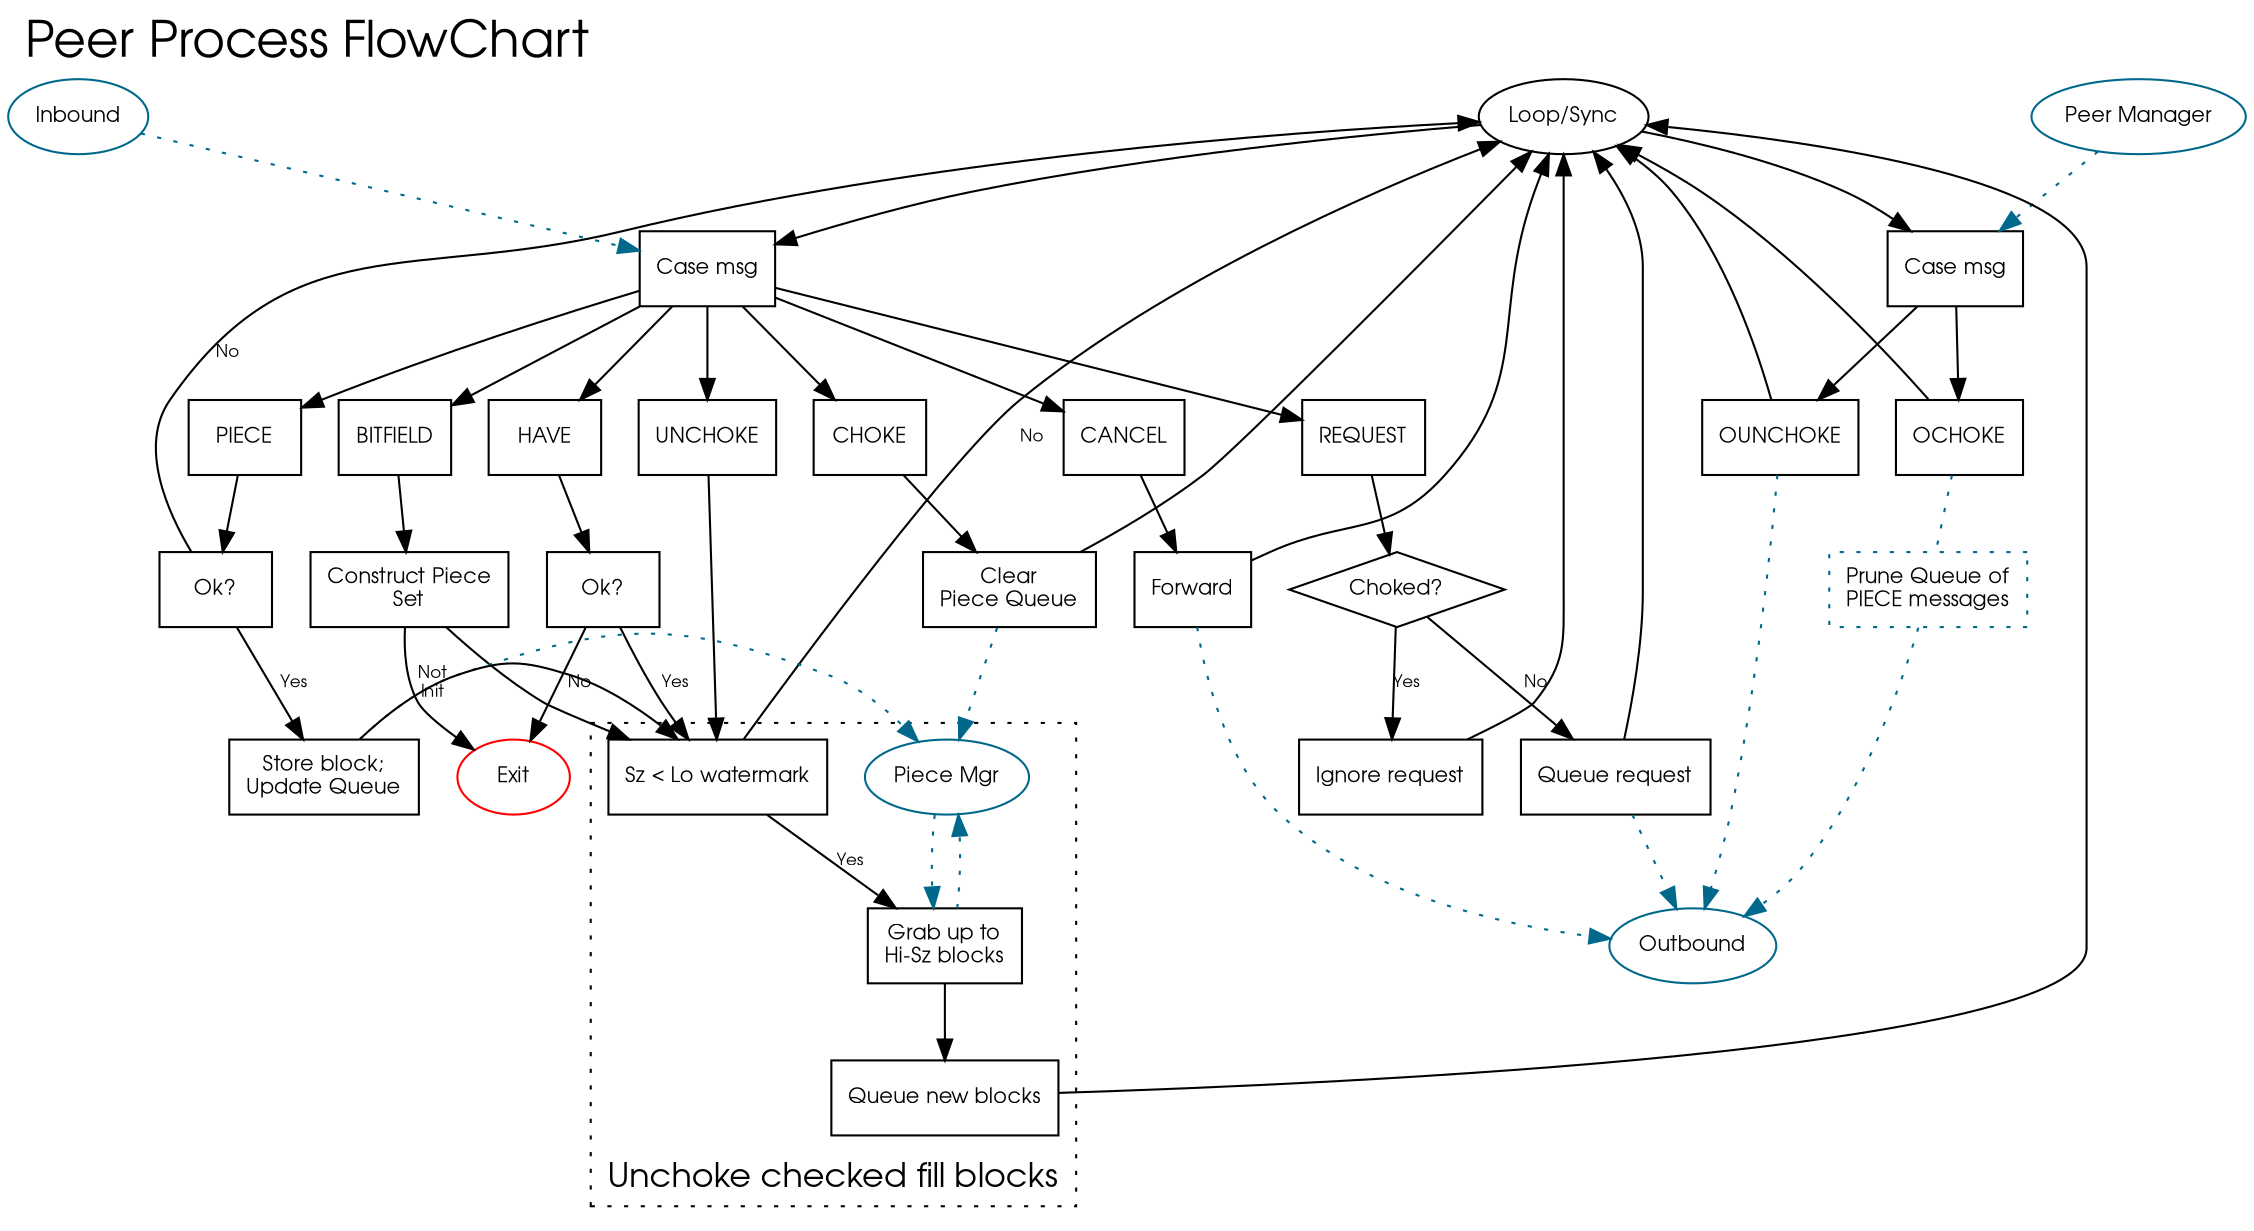 digraph {
	node [fontname="URW Gothic L",fontsize=10];
	edge [fontname="URW Gothic L",fontsize=8];

	labeljust = l;
	labelloc = t;

	fontsize = 24;
	fontname="URW Gothic L";
	label = "Peer Process FlowChart";


	// External communication
	{ rank=same;
	  inbound [label="Inbound", shape=ellipse,color=deepskyblue4];
	  loop [label="Loop/Sync"];
        }

	outbound [label="Outbound", shape=ellipse,color=deepskyblue4];
	peerMgr  [label="Peer Manager",shape=ellipse,color=deepskyblue4];
	pieceMgr [label="Piece Mgr",shape=ellipse,color=deepskyblue4];

	exit [label="Exit",color=red];

	node [shape=box];

	// Loop
	caseMsg [label="Case msg"];
	casePMMsg [label="Case msg"];

	inbound -> caseMsg [style=dotted,color=deepskyblue4];
	loop -> caseMsg;
	peerMgr -> casePMMsg [style=dotted,color=deepskyblue4];
	loop -> casePMMsg;

	{ rank=same;
	  piece [label="PIECE"];
	  have [label="HAVE"];
	  cancel [label="CANCEL"];
	  unchoke [label="UNCHOKE"];
	  choke [label="CHOKE"];
	  request [label="REQUEST"];
	  bitfield [label="BITFIELD"];
	  ochoke [label="OCHOKE"];
	  ounchoke [label="OUNCHOKE"];
        }

	// OUnchoke

	casePMMsg -> ounchoke;
	ounchoke -> outbound [style=dotted,color=deepskyblue4];
	ounchoke -> loop;

	// OChoke
	chokePrune [label="Prune Queue of\nPIECE messages",style=dotted,shape=box,color=deepskyblue4];

	casePMMsg -> ochoke;
	ochoke -> chokePrune [style=dotted,color=deepskyblue4,arrowhead=none];
	chokePrune -> outbound [style=dotted,color=deepskyblue4];
	ochoke -> loop;

	// Bitfield
	constructPieceSet [label="Construct Piece\nSet"];

	caseMsg -> bitfield;
	bitfield -> constructPieceSet;
	constructPieceSet -> exit [label="Not\nInit"];
	constructPieceSet -> sizeCheck;

	// Piece
	pieceOk [label="Ok?"];
	pieceStore [label="Store block;\nUpdate Queue"];

	piece -> pieceOk;
	pieceOk -> loop [label="No"];
	pieceOk -> pieceStore [label="Yes"];

	pieceStore -> sizeCheck;
	pieceStore -> pieceMgr [style=dotted,color=deepskyblue4];

	caseMsg -> piece;

	// Have
	haveOk [label="Ok?"];

	caseMsg -> have;
	have -> haveOk;
	haveOk -> exit [label="No"];
	haveOk -> sizeCheck [label="Yes"];

	// Cancel
	cancelForward [label="Forward"];

	caseMsg -> cancel;
	cancel -> cancelForward;
	cancelForward -> loop;
	cancelForward -> outbound [style="dotted",color=deepskyblue4];

	// Unchoke
	caseMsg -> unchoke;
	unchoke -> sizeCheck;

	// Choke
	clearPieceQueue [label="Clear\nPiece Queue"];

	caseMsg -> choke;
	choke -> clearPieceQueue;
	clearPieceQueue -> pieceMgr [style=dotted,color=deepskyblue4];
	clearPieceQueue -> loop;

	// Request
	requestChoked [label="Choked?",shape=diamond];
	requestIgnore [label="Ignore request"];
	queueRequest  [label="Queue request"];

	caseMsg -> request;
	request -> requestChoked;
	requestChoked -> requestIgnore [label="Yes"];
	requestIgnore -> loop;

	requestChoked -> queueRequest [label="No"];

	queueRequest -> loop;
	queueRequest -> outbound [style=dotted,color=deepskyblue4];



	subgraph cluster_fill_blocks {
		 fontsize = 16;
		 style = "dotted";
		 labelloc=b
		 label = "Unchoke checked fill blocks";

		 sizeCheck [label="Sz < Lo watermark"];
		 grabBlocks [label="Grab up to\nHi-Sz blocks"];
		 queueBlocks [label="Queue new blocks"];

		 sizeCheck -> loop [label="No"];
		 sizeCheck -> grabBlocks [label="Yes"];

		 grabBlocks -> pieceMgr [style=dotted,color=deepskyblue4];
		 pieceMgr -> grabBlocks [style=dotted,color=deepskyblue4];

		 grabBlocks -> queueBlocks;
		 queueBlocks -> loop;
	}
}